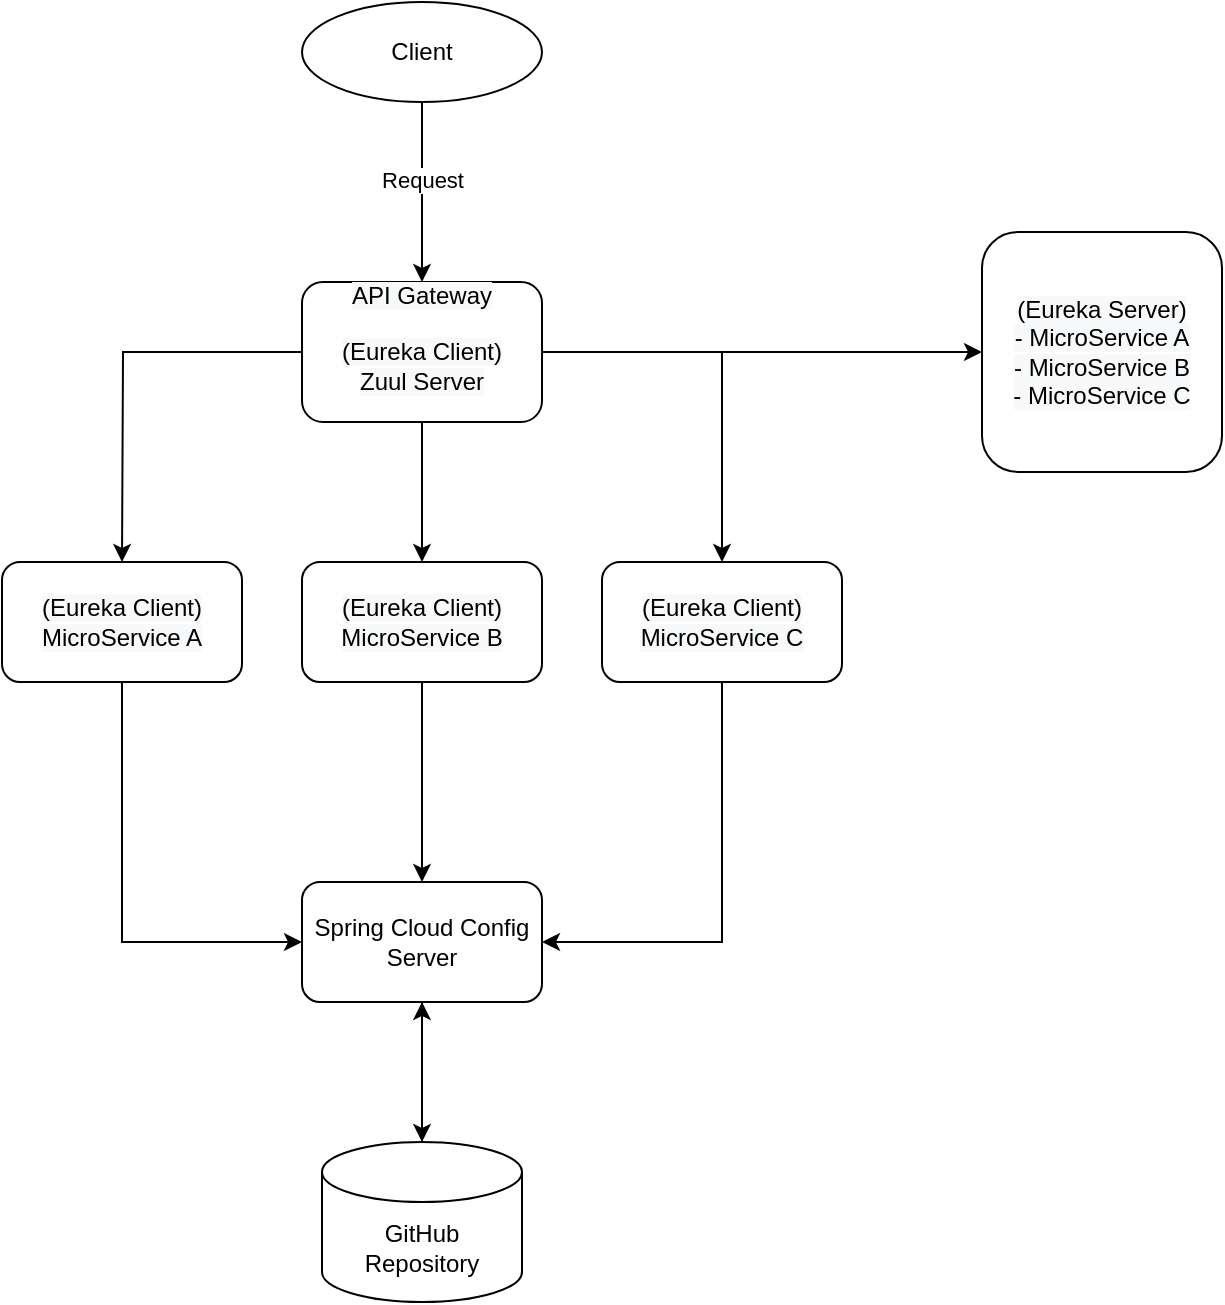 <mxfile version="17.4.5" type="github">
  <diagram id="C5RBs43oDa-KdzZeNtuy" name="Page-1">
    <mxGraphModel dx="1123" dy="822" grid="1" gridSize="10" guides="1" tooltips="1" connect="1" arrows="1" fold="1" page="1" pageScale="1" pageWidth="827" pageHeight="1169" math="0" shadow="0">
      <root>
        <mxCell id="WIyWlLk6GJQsqaUBKTNV-0" />
        <mxCell id="WIyWlLk6GJQsqaUBKTNV-1" parent="WIyWlLk6GJQsqaUBKTNV-0" />
        <mxCell id="vY7WxIUzItRrAY8caPxH-22" value="" style="edgeStyle=orthogonalEdgeStyle;rounded=0;orthogonalLoop=1;jettySize=auto;html=1;entryX=0.5;entryY=0;entryDx=0;entryDy=0;" parent="WIyWlLk6GJQsqaUBKTNV-1" source="vY7WxIUzItRrAY8caPxH-1" target="vY7WxIUzItRrAY8caPxH-25" edge="1">
          <mxGeometry relative="1" as="geometry">
            <mxPoint x="230" y="585" as="targetPoint" />
          </mxGeometry>
        </mxCell>
        <mxCell id="vY7WxIUzItRrAY8caPxH-1" value="Spring Cloud Config&lt;br&gt;Server" style="rounded=1;whiteSpace=wrap;html=1;" parent="WIyWlLk6GJQsqaUBKTNV-1" vertex="1">
          <mxGeometry x="170" y="470" width="120" height="60" as="geometry" />
        </mxCell>
        <mxCell id="vY7WxIUzItRrAY8caPxH-2" value="&lt;span style=&quot;color: rgb(0 , 0 , 0) ; font-family: &amp;#34;helvetica&amp;#34; ; font-size: 12px ; font-style: normal ; font-weight: 400 ; letter-spacing: normal ; text-align: center ; text-indent: 0px ; text-transform: none ; word-spacing: 0px ; background-color: rgb(248 , 249 , 250) ; display: inline ; float: none&quot;&gt;(Eureka Client)&lt;br&gt;MicroService C&lt;/span&gt;" style="rounded=1;whiteSpace=wrap;html=1;" parent="WIyWlLk6GJQsqaUBKTNV-1" vertex="1">
          <mxGeometry x="320" y="310" width="120" height="60" as="geometry" />
        </mxCell>
        <mxCell id="vY7WxIUzItRrAY8caPxH-19" value="" style="edgeStyle=orthogonalEdgeStyle;rounded=0;orthogonalLoop=1;jettySize=auto;html=1;" parent="WIyWlLk6GJQsqaUBKTNV-1" source="vY7WxIUzItRrAY8caPxH-6" target="vY7WxIUzItRrAY8caPxH-1" edge="1">
          <mxGeometry relative="1" as="geometry" />
        </mxCell>
        <mxCell id="vY7WxIUzItRrAY8caPxH-6" value="&lt;span style=&quot;color: rgb(0 , 0 , 0) ; font-family: &amp;#34;helvetica&amp;#34; ; font-size: 12px ; font-style: normal ; font-weight: 400 ; letter-spacing: normal ; text-align: center ; text-indent: 0px ; text-transform: none ; word-spacing: 0px ; background-color: rgb(248 , 249 , 250) ; display: inline ; float: none&quot;&gt;(Eureka Client)&lt;br&gt;MicroService B&lt;/span&gt;" style="rounded=1;whiteSpace=wrap;html=1;" parent="WIyWlLk6GJQsqaUBKTNV-1" vertex="1">
          <mxGeometry x="170" y="310" width="120" height="60" as="geometry" />
        </mxCell>
        <mxCell id="vY7WxIUzItRrAY8caPxH-7" value="&lt;span style=&quot;color: rgb(0 , 0 , 0) ; font-family: &amp;#34;helvetica&amp;#34; ; font-size: 12px ; font-style: normal ; font-weight: 400 ; letter-spacing: normal ; text-align: center ; text-indent: 0px ; text-transform: none ; word-spacing: 0px ; background-color: rgb(248 , 249 , 250) ; display: inline ; float: none&quot;&gt;(Eureka Client)&lt;br&gt;MicroService A&lt;/span&gt;" style="rounded=1;whiteSpace=wrap;html=1;" parent="WIyWlLk6GJQsqaUBKTNV-1" vertex="1">
          <mxGeometry x="20" y="310" width="120" height="60" as="geometry" />
        </mxCell>
        <mxCell id="vY7WxIUzItRrAY8caPxH-10" value="" style="edgeStyle=orthogonalEdgeStyle;rounded=0;orthogonalLoop=1;jettySize=auto;html=1;entryX=0.5;entryY=0;entryDx=0;entryDy=0;" parent="WIyWlLk6GJQsqaUBKTNV-1" source="vY7WxIUzItRrAY8caPxH-8" target="vY7WxIUzItRrAY8caPxH-2" edge="1">
          <mxGeometry relative="1" as="geometry" />
        </mxCell>
        <mxCell id="vY7WxIUzItRrAY8caPxH-11" value="" style="edgeStyle=orthogonalEdgeStyle;rounded=0;orthogonalLoop=1;jettySize=auto;html=1;" parent="WIyWlLk6GJQsqaUBKTNV-1" source="vY7WxIUzItRrAY8caPxH-8" target="vY7WxIUzItRrAY8caPxH-6" edge="1">
          <mxGeometry relative="1" as="geometry" />
        </mxCell>
        <mxCell id="vY7WxIUzItRrAY8caPxH-13" value="" style="edgeStyle=orthogonalEdgeStyle;rounded=0;orthogonalLoop=1;jettySize=auto;html=1;" parent="WIyWlLk6GJQsqaUBKTNV-1" source="vY7WxIUzItRrAY8caPxH-8" edge="1">
          <mxGeometry relative="1" as="geometry">
            <mxPoint x="80" y="310" as="targetPoint" />
          </mxGeometry>
        </mxCell>
        <mxCell id="vY7WxIUzItRrAY8caPxH-8" value="&lt;span style=&quot;color: rgb(0 , 0 , 0) ; font-family: &amp;#34;helvetica&amp;#34; ; font-size: 12px ; font-style: normal ; font-weight: 400 ; letter-spacing: normal ; text-align: center ; text-indent: 0px ; text-transform: none ; word-spacing: 0px ; background-color: rgb(248 , 249 , 250) ; display: inline ; float: none&quot;&gt;API Gateway&lt;br&gt;&lt;br&gt;(Eureka Client)&lt;br&gt;Zuul Server&lt;br&gt;&lt;br&gt;&lt;/span&gt;" style="rounded=1;whiteSpace=wrap;html=1;" parent="WIyWlLk6GJQsqaUBKTNV-1" vertex="1">
          <mxGeometry x="170" y="170" width="120" height="70" as="geometry" />
        </mxCell>
        <mxCell id="vY7WxIUzItRrAY8caPxH-9" value="&lt;span style=&quot;color: rgb(0 , 0 , 0) ; font-family: &amp;#34;helvetica&amp;#34; ; font-size: 12px ; font-style: normal ; font-weight: 400 ; letter-spacing: normal ; text-align: center ; text-indent: 0px ; text-transform: none ; word-spacing: 0px ; background-color: rgb(248 , 249 , 250) ; display: inline ; float: none&quot;&gt;(Eureka Server)&lt;br&gt;- MicroService A&lt;br&gt;- MicroService B&lt;br&gt;- MicroService C&lt;br&gt;&lt;/span&gt;" style="rounded=1;whiteSpace=wrap;html=1;" parent="WIyWlLk6GJQsqaUBKTNV-1" vertex="1">
          <mxGeometry x="510" y="145" width="120" height="120" as="geometry" />
        </mxCell>
        <mxCell id="vY7WxIUzItRrAY8caPxH-15" value="" style="edgeStyle=orthogonalEdgeStyle;rounded=0;orthogonalLoop=1;jettySize=auto;html=1;" parent="WIyWlLk6GJQsqaUBKTNV-1" source="vY7WxIUzItRrAY8caPxH-14" target="vY7WxIUzItRrAY8caPxH-8" edge="1">
          <mxGeometry relative="1" as="geometry" />
        </mxCell>
        <mxCell id="vY7WxIUzItRrAY8caPxH-16" value="Request" style="edgeLabel;html=1;align=center;verticalAlign=middle;resizable=0;points=[];" parent="vY7WxIUzItRrAY8caPxH-15" vertex="1" connectable="0">
          <mxGeometry x="-0.144" relative="1" as="geometry">
            <mxPoint as="offset" />
          </mxGeometry>
        </mxCell>
        <mxCell id="vY7WxIUzItRrAY8caPxH-14" value="Client" style="ellipse;whiteSpace=wrap;html=1;" parent="WIyWlLk6GJQsqaUBKTNV-1" vertex="1">
          <mxGeometry x="170" y="30" width="120" height="50" as="geometry" />
        </mxCell>
        <mxCell id="vY7WxIUzItRrAY8caPxH-17" value="" style="endArrow=classic;html=1;rounded=0;exitX=1;exitY=0.5;exitDx=0;exitDy=0;entryX=0;entryY=0.5;entryDx=0;entryDy=0;" parent="WIyWlLk6GJQsqaUBKTNV-1" source="vY7WxIUzItRrAY8caPxH-8" target="vY7WxIUzItRrAY8caPxH-9" edge="1">
          <mxGeometry width="50" height="50" relative="1" as="geometry">
            <mxPoint x="560" y="390" as="sourcePoint" />
            <mxPoint x="610" y="340" as="targetPoint" />
          </mxGeometry>
        </mxCell>
        <mxCell id="vY7WxIUzItRrAY8caPxH-18" value="" style="endArrow=classic;html=1;rounded=0;exitX=0.5;exitY=1;exitDx=0;exitDy=0;entryX=1;entryY=0.5;entryDx=0;entryDy=0;" parent="WIyWlLk6GJQsqaUBKTNV-1" source="vY7WxIUzItRrAY8caPxH-2" target="vY7WxIUzItRrAY8caPxH-1" edge="1">
          <mxGeometry width="50" height="50" relative="1" as="geometry">
            <mxPoint x="560" y="400" as="sourcePoint" />
            <mxPoint x="610" y="350" as="targetPoint" />
            <Array as="points">
              <mxPoint x="380" y="500" />
            </Array>
          </mxGeometry>
        </mxCell>
        <mxCell id="vY7WxIUzItRrAY8caPxH-20" value="" style="endArrow=classic;html=1;rounded=0;exitX=0.5;exitY=1;exitDx=0;exitDy=0;entryX=0;entryY=0.5;entryDx=0;entryDy=0;" parent="WIyWlLk6GJQsqaUBKTNV-1" source="vY7WxIUzItRrAY8caPxH-7" target="vY7WxIUzItRrAY8caPxH-1" edge="1">
          <mxGeometry width="50" height="50" relative="1" as="geometry">
            <mxPoint x="560" y="400" as="sourcePoint" />
            <mxPoint x="610" y="350" as="targetPoint" />
            <Array as="points">
              <mxPoint x="80" y="500" />
            </Array>
          </mxGeometry>
        </mxCell>
        <mxCell id="vY7WxIUzItRrAY8caPxH-27" value="" style="edgeStyle=orthogonalEdgeStyle;rounded=0;orthogonalLoop=1;jettySize=auto;html=1;entryX=0.5;entryY=1;entryDx=0;entryDy=0;" parent="WIyWlLk6GJQsqaUBKTNV-1" source="vY7WxIUzItRrAY8caPxH-25" target="vY7WxIUzItRrAY8caPxH-1" edge="1">
          <mxGeometry relative="1" as="geometry">
            <mxPoint x="230" y="540" as="targetPoint" />
          </mxGeometry>
        </mxCell>
        <mxCell id="vY7WxIUzItRrAY8caPxH-25" value="GitHub Repository" style="shape=cylinder3;whiteSpace=wrap;html=1;boundedLbl=1;backgroundOutline=1;size=15;" parent="WIyWlLk6GJQsqaUBKTNV-1" vertex="1">
          <mxGeometry x="180" y="600" width="100" height="80" as="geometry" />
        </mxCell>
      </root>
    </mxGraphModel>
  </diagram>
</mxfile>
